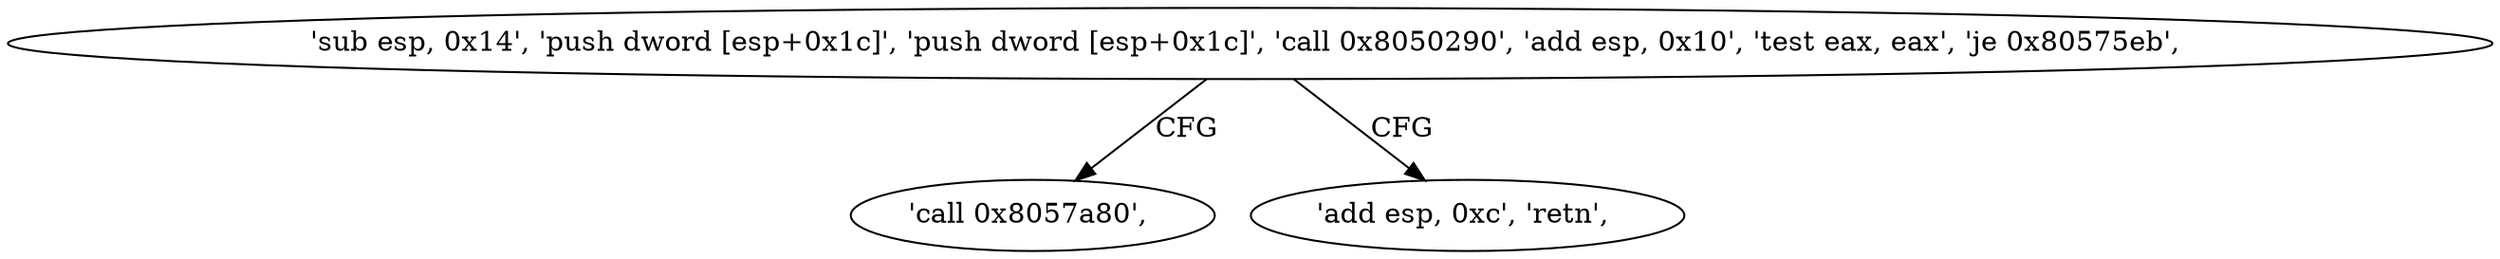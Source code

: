 digraph "func" {
"134575568" [label = "'sub esp, 0x14', 'push dword [esp+0x1c]', 'push dword [esp+0x1c]', 'call 0x8050290', 'add esp, 0x10', 'test eax, eax', 'je 0x80575eb', " ]
"134575595" [label = "'call 0x8057a80', " ]
"134575591" [label = "'add esp, 0xc', 'retn', " ]
"134575568" -> "134575595" [ label = "CFG" ]
"134575568" -> "134575591" [ label = "CFG" ]
}
